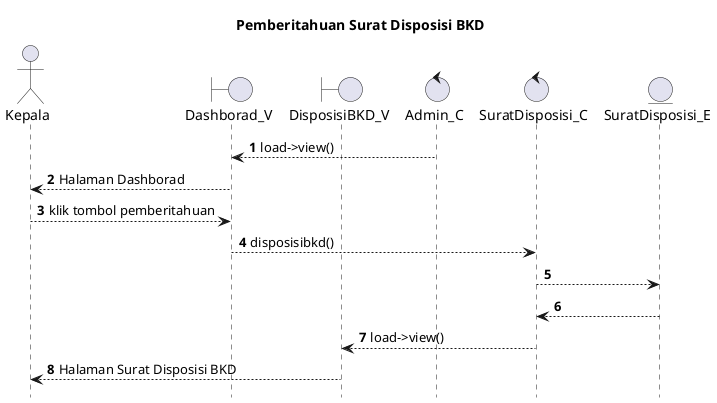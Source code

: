 @startuml

autonumber
hide footbox
title Pemberitahuan Surat Disposisi BKD

Actor Kepala
boundary Dashborad_V
boundary DisposisiBKD_V
control Admin_C
control SuratDisposisi_C
Entity SuratDisposisi_E

Admin_C --> Dashborad_V: load->view()
Dashborad_V --> Kepala: Halaman Dashborad
Kepala --> Dashborad_V: klik tombol pemberitahuan
Dashborad_V --> SuratDisposisi_C: disposisibkd()
SuratDisposisi_C --> SuratDisposisi_E:
    
    SuratDisposisi_E --> SuratDisposisi_C:
    SuratDisposisi_C --> DisposisiBKD_V: load->view()
    DisposisiBKD_V --> Kepala: Halaman Surat Disposisi BKD

@enduml